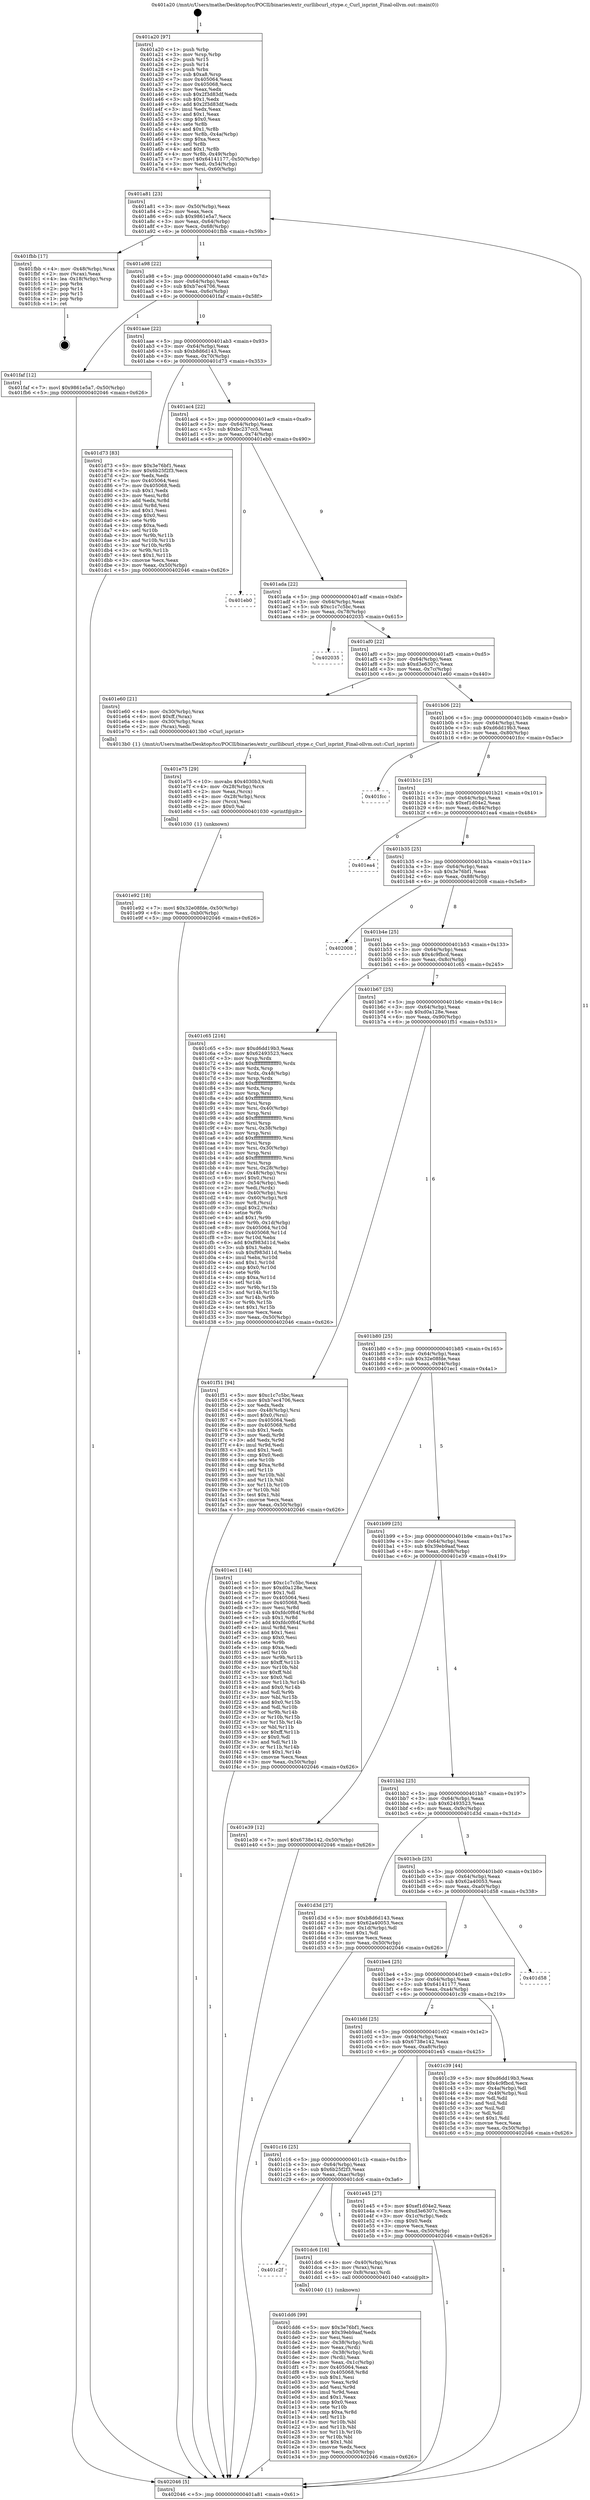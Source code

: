 digraph "0x401a20" {
  label = "0x401a20 (/mnt/c/Users/mathe/Desktop/tcc/POCII/binaries/extr_curllibcurl_ctype.c_Curl_isprint_Final-ollvm.out::main(0))"
  labelloc = "t"
  node[shape=record]

  Entry [label="",width=0.3,height=0.3,shape=circle,fillcolor=black,style=filled]
  "0x401a81" [label="{
     0x401a81 [23]\l
     | [instrs]\l
     &nbsp;&nbsp;0x401a81 \<+3\>: mov -0x50(%rbp),%eax\l
     &nbsp;&nbsp;0x401a84 \<+2\>: mov %eax,%ecx\l
     &nbsp;&nbsp;0x401a86 \<+6\>: sub $0x9861e5a7,%ecx\l
     &nbsp;&nbsp;0x401a8c \<+3\>: mov %eax,-0x64(%rbp)\l
     &nbsp;&nbsp;0x401a8f \<+3\>: mov %ecx,-0x68(%rbp)\l
     &nbsp;&nbsp;0x401a92 \<+6\>: je 0000000000401fbb \<main+0x59b\>\l
  }"]
  "0x401fbb" [label="{
     0x401fbb [17]\l
     | [instrs]\l
     &nbsp;&nbsp;0x401fbb \<+4\>: mov -0x48(%rbp),%rax\l
     &nbsp;&nbsp;0x401fbf \<+2\>: mov (%rax),%eax\l
     &nbsp;&nbsp;0x401fc1 \<+4\>: lea -0x18(%rbp),%rsp\l
     &nbsp;&nbsp;0x401fc5 \<+1\>: pop %rbx\l
     &nbsp;&nbsp;0x401fc6 \<+2\>: pop %r14\l
     &nbsp;&nbsp;0x401fc8 \<+2\>: pop %r15\l
     &nbsp;&nbsp;0x401fca \<+1\>: pop %rbp\l
     &nbsp;&nbsp;0x401fcb \<+1\>: ret\l
  }"]
  "0x401a98" [label="{
     0x401a98 [22]\l
     | [instrs]\l
     &nbsp;&nbsp;0x401a98 \<+5\>: jmp 0000000000401a9d \<main+0x7d\>\l
     &nbsp;&nbsp;0x401a9d \<+3\>: mov -0x64(%rbp),%eax\l
     &nbsp;&nbsp;0x401aa0 \<+5\>: sub $0xb7ec4706,%eax\l
     &nbsp;&nbsp;0x401aa5 \<+3\>: mov %eax,-0x6c(%rbp)\l
     &nbsp;&nbsp;0x401aa8 \<+6\>: je 0000000000401faf \<main+0x58f\>\l
  }"]
  Exit [label="",width=0.3,height=0.3,shape=circle,fillcolor=black,style=filled,peripheries=2]
  "0x401faf" [label="{
     0x401faf [12]\l
     | [instrs]\l
     &nbsp;&nbsp;0x401faf \<+7\>: movl $0x9861e5a7,-0x50(%rbp)\l
     &nbsp;&nbsp;0x401fb6 \<+5\>: jmp 0000000000402046 \<main+0x626\>\l
  }"]
  "0x401aae" [label="{
     0x401aae [22]\l
     | [instrs]\l
     &nbsp;&nbsp;0x401aae \<+5\>: jmp 0000000000401ab3 \<main+0x93\>\l
     &nbsp;&nbsp;0x401ab3 \<+3\>: mov -0x64(%rbp),%eax\l
     &nbsp;&nbsp;0x401ab6 \<+5\>: sub $0xb8d6d143,%eax\l
     &nbsp;&nbsp;0x401abb \<+3\>: mov %eax,-0x70(%rbp)\l
     &nbsp;&nbsp;0x401abe \<+6\>: je 0000000000401d73 \<main+0x353\>\l
  }"]
  "0x401e92" [label="{
     0x401e92 [18]\l
     | [instrs]\l
     &nbsp;&nbsp;0x401e92 \<+7\>: movl $0x32e08fde,-0x50(%rbp)\l
     &nbsp;&nbsp;0x401e99 \<+6\>: mov %eax,-0xb0(%rbp)\l
     &nbsp;&nbsp;0x401e9f \<+5\>: jmp 0000000000402046 \<main+0x626\>\l
  }"]
  "0x401d73" [label="{
     0x401d73 [83]\l
     | [instrs]\l
     &nbsp;&nbsp;0x401d73 \<+5\>: mov $0x3e76bf1,%eax\l
     &nbsp;&nbsp;0x401d78 \<+5\>: mov $0x6b25f2f3,%ecx\l
     &nbsp;&nbsp;0x401d7d \<+2\>: xor %edx,%edx\l
     &nbsp;&nbsp;0x401d7f \<+7\>: mov 0x405064,%esi\l
     &nbsp;&nbsp;0x401d86 \<+7\>: mov 0x405068,%edi\l
     &nbsp;&nbsp;0x401d8d \<+3\>: sub $0x1,%edx\l
     &nbsp;&nbsp;0x401d90 \<+3\>: mov %esi,%r8d\l
     &nbsp;&nbsp;0x401d93 \<+3\>: add %edx,%r8d\l
     &nbsp;&nbsp;0x401d96 \<+4\>: imul %r8d,%esi\l
     &nbsp;&nbsp;0x401d9a \<+3\>: and $0x1,%esi\l
     &nbsp;&nbsp;0x401d9d \<+3\>: cmp $0x0,%esi\l
     &nbsp;&nbsp;0x401da0 \<+4\>: sete %r9b\l
     &nbsp;&nbsp;0x401da4 \<+3\>: cmp $0xa,%edi\l
     &nbsp;&nbsp;0x401da7 \<+4\>: setl %r10b\l
     &nbsp;&nbsp;0x401dab \<+3\>: mov %r9b,%r11b\l
     &nbsp;&nbsp;0x401dae \<+3\>: and %r10b,%r11b\l
     &nbsp;&nbsp;0x401db1 \<+3\>: xor %r10b,%r9b\l
     &nbsp;&nbsp;0x401db4 \<+3\>: or %r9b,%r11b\l
     &nbsp;&nbsp;0x401db7 \<+4\>: test $0x1,%r11b\l
     &nbsp;&nbsp;0x401dbb \<+3\>: cmovne %ecx,%eax\l
     &nbsp;&nbsp;0x401dbe \<+3\>: mov %eax,-0x50(%rbp)\l
     &nbsp;&nbsp;0x401dc1 \<+5\>: jmp 0000000000402046 \<main+0x626\>\l
  }"]
  "0x401ac4" [label="{
     0x401ac4 [22]\l
     | [instrs]\l
     &nbsp;&nbsp;0x401ac4 \<+5\>: jmp 0000000000401ac9 \<main+0xa9\>\l
     &nbsp;&nbsp;0x401ac9 \<+3\>: mov -0x64(%rbp),%eax\l
     &nbsp;&nbsp;0x401acc \<+5\>: sub $0xbc237cc5,%eax\l
     &nbsp;&nbsp;0x401ad1 \<+3\>: mov %eax,-0x74(%rbp)\l
     &nbsp;&nbsp;0x401ad4 \<+6\>: je 0000000000401eb0 \<main+0x490\>\l
  }"]
  "0x401e75" [label="{
     0x401e75 [29]\l
     | [instrs]\l
     &nbsp;&nbsp;0x401e75 \<+10\>: movabs $0x4030b3,%rdi\l
     &nbsp;&nbsp;0x401e7f \<+4\>: mov -0x28(%rbp),%rcx\l
     &nbsp;&nbsp;0x401e83 \<+2\>: mov %eax,(%rcx)\l
     &nbsp;&nbsp;0x401e85 \<+4\>: mov -0x28(%rbp),%rcx\l
     &nbsp;&nbsp;0x401e89 \<+2\>: mov (%rcx),%esi\l
     &nbsp;&nbsp;0x401e8b \<+2\>: mov $0x0,%al\l
     &nbsp;&nbsp;0x401e8d \<+5\>: call 0000000000401030 \<printf@plt\>\l
     | [calls]\l
     &nbsp;&nbsp;0x401030 \{1\} (unknown)\l
  }"]
  "0x401eb0" [label="{
     0x401eb0\l
  }", style=dashed]
  "0x401ada" [label="{
     0x401ada [22]\l
     | [instrs]\l
     &nbsp;&nbsp;0x401ada \<+5\>: jmp 0000000000401adf \<main+0xbf\>\l
     &nbsp;&nbsp;0x401adf \<+3\>: mov -0x64(%rbp),%eax\l
     &nbsp;&nbsp;0x401ae2 \<+5\>: sub $0xc1c7c5bc,%eax\l
     &nbsp;&nbsp;0x401ae7 \<+3\>: mov %eax,-0x78(%rbp)\l
     &nbsp;&nbsp;0x401aea \<+6\>: je 0000000000402035 \<main+0x615\>\l
  }"]
  "0x401dd6" [label="{
     0x401dd6 [99]\l
     | [instrs]\l
     &nbsp;&nbsp;0x401dd6 \<+5\>: mov $0x3e76bf1,%ecx\l
     &nbsp;&nbsp;0x401ddb \<+5\>: mov $0x39eb9aaf,%edx\l
     &nbsp;&nbsp;0x401de0 \<+2\>: xor %esi,%esi\l
     &nbsp;&nbsp;0x401de2 \<+4\>: mov -0x38(%rbp),%rdi\l
     &nbsp;&nbsp;0x401de6 \<+2\>: mov %eax,(%rdi)\l
     &nbsp;&nbsp;0x401de8 \<+4\>: mov -0x38(%rbp),%rdi\l
     &nbsp;&nbsp;0x401dec \<+2\>: mov (%rdi),%eax\l
     &nbsp;&nbsp;0x401dee \<+3\>: mov %eax,-0x1c(%rbp)\l
     &nbsp;&nbsp;0x401df1 \<+7\>: mov 0x405064,%eax\l
     &nbsp;&nbsp;0x401df8 \<+8\>: mov 0x405068,%r8d\l
     &nbsp;&nbsp;0x401e00 \<+3\>: sub $0x1,%esi\l
     &nbsp;&nbsp;0x401e03 \<+3\>: mov %eax,%r9d\l
     &nbsp;&nbsp;0x401e06 \<+3\>: add %esi,%r9d\l
     &nbsp;&nbsp;0x401e09 \<+4\>: imul %r9d,%eax\l
     &nbsp;&nbsp;0x401e0d \<+3\>: and $0x1,%eax\l
     &nbsp;&nbsp;0x401e10 \<+3\>: cmp $0x0,%eax\l
     &nbsp;&nbsp;0x401e13 \<+4\>: sete %r10b\l
     &nbsp;&nbsp;0x401e17 \<+4\>: cmp $0xa,%r8d\l
     &nbsp;&nbsp;0x401e1b \<+4\>: setl %r11b\l
     &nbsp;&nbsp;0x401e1f \<+3\>: mov %r10b,%bl\l
     &nbsp;&nbsp;0x401e22 \<+3\>: and %r11b,%bl\l
     &nbsp;&nbsp;0x401e25 \<+3\>: xor %r11b,%r10b\l
     &nbsp;&nbsp;0x401e28 \<+3\>: or %r10b,%bl\l
     &nbsp;&nbsp;0x401e2b \<+3\>: test $0x1,%bl\l
     &nbsp;&nbsp;0x401e2e \<+3\>: cmovne %edx,%ecx\l
     &nbsp;&nbsp;0x401e31 \<+3\>: mov %ecx,-0x50(%rbp)\l
     &nbsp;&nbsp;0x401e34 \<+5\>: jmp 0000000000402046 \<main+0x626\>\l
  }"]
  "0x402035" [label="{
     0x402035\l
  }", style=dashed]
  "0x401af0" [label="{
     0x401af0 [22]\l
     | [instrs]\l
     &nbsp;&nbsp;0x401af0 \<+5\>: jmp 0000000000401af5 \<main+0xd5\>\l
     &nbsp;&nbsp;0x401af5 \<+3\>: mov -0x64(%rbp),%eax\l
     &nbsp;&nbsp;0x401af8 \<+5\>: sub $0xd3e6307c,%eax\l
     &nbsp;&nbsp;0x401afd \<+3\>: mov %eax,-0x7c(%rbp)\l
     &nbsp;&nbsp;0x401b00 \<+6\>: je 0000000000401e60 \<main+0x440\>\l
  }"]
  "0x401c2f" [label="{
     0x401c2f\l
  }", style=dashed]
  "0x401e60" [label="{
     0x401e60 [21]\l
     | [instrs]\l
     &nbsp;&nbsp;0x401e60 \<+4\>: mov -0x30(%rbp),%rax\l
     &nbsp;&nbsp;0x401e64 \<+6\>: movl $0xff,(%rax)\l
     &nbsp;&nbsp;0x401e6a \<+4\>: mov -0x30(%rbp),%rax\l
     &nbsp;&nbsp;0x401e6e \<+2\>: mov (%rax),%edi\l
     &nbsp;&nbsp;0x401e70 \<+5\>: call 00000000004013b0 \<Curl_isprint\>\l
     | [calls]\l
     &nbsp;&nbsp;0x4013b0 \{1\} (/mnt/c/Users/mathe/Desktop/tcc/POCII/binaries/extr_curllibcurl_ctype.c_Curl_isprint_Final-ollvm.out::Curl_isprint)\l
  }"]
  "0x401b06" [label="{
     0x401b06 [22]\l
     | [instrs]\l
     &nbsp;&nbsp;0x401b06 \<+5\>: jmp 0000000000401b0b \<main+0xeb\>\l
     &nbsp;&nbsp;0x401b0b \<+3\>: mov -0x64(%rbp),%eax\l
     &nbsp;&nbsp;0x401b0e \<+5\>: sub $0xd6dd19b3,%eax\l
     &nbsp;&nbsp;0x401b13 \<+3\>: mov %eax,-0x80(%rbp)\l
     &nbsp;&nbsp;0x401b16 \<+6\>: je 0000000000401fcc \<main+0x5ac\>\l
  }"]
  "0x401dc6" [label="{
     0x401dc6 [16]\l
     | [instrs]\l
     &nbsp;&nbsp;0x401dc6 \<+4\>: mov -0x40(%rbp),%rax\l
     &nbsp;&nbsp;0x401dca \<+3\>: mov (%rax),%rax\l
     &nbsp;&nbsp;0x401dcd \<+4\>: mov 0x8(%rax),%rdi\l
     &nbsp;&nbsp;0x401dd1 \<+5\>: call 0000000000401040 \<atoi@plt\>\l
     | [calls]\l
     &nbsp;&nbsp;0x401040 \{1\} (unknown)\l
  }"]
  "0x401fcc" [label="{
     0x401fcc\l
  }", style=dashed]
  "0x401b1c" [label="{
     0x401b1c [25]\l
     | [instrs]\l
     &nbsp;&nbsp;0x401b1c \<+5\>: jmp 0000000000401b21 \<main+0x101\>\l
     &nbsp;&nbsp;0x401b21 \<+3\>: mov -0x64(%rbp),%eax\l
     &nbsp;&nbsp;0x401b24 \<+5\>: sub $0xef1d04e2,%eax\l
     &nbsp;&nbsp;0x401b29 \<+6\>: mov %eax,-0x84(%rbp)\l
     &nbsp;&nbsp;0x401b2f \<+6\>: je 0000000000401ea4 \<main+0x484\>\l
  }"]
  "0x401c16" [label="{
     0x401c16 [25]\l
     | [instrs]\l
     &nbsp;&nbsp;0x401c16 \<+5\>: jmp 0000000000401c1b \<main+0x1fb\>\l
     &nbsp;&nbsp;0x401c1b \<+3\>: mov -0x64(%rbp),%eax\l
     &nbsp;&nbsp;0x401c1e \<+5\>: sub $0x6b25f2f3,%eax\l
     &nbsp;&nbsp;0x401c23 \<+6\>: mov %eax,-0xac(%rbp)\l
     &nbsp;&nbsp;0x401c29 \<+6\>: je 0000000000401dc6 \<main+0x3a6\>\l
  }"]
  "0x401ea4" [label="{
     0x401ea4\l
  }", style=dashed]
  "0x401b35" [label="{
     0x401b35 [25]\l
     | [instrs]\l
     &nbsp;&nbsp;0x401b35 \<+5\>: jmp 0000000000401b3a \<main+0x11a\>\l
     &nbsp;&nbsp;0x401b3a \<+3\>: mov -0x64(%rbp),%eax\l
     &nbsp;&nbsp;0x401b3d \<+5\>: sub $0x3e76bf1,%eax\l
     &nbsp;&nbsp;0x401b42 \<+6\>: mov %eax,-0x88(%rbp)\l
     &nbsp;&nbsp;0x401b48 \<+6\>: je 0000000000402008 \<main+0x5e8\>\l
  }"]
  "0x401e45" [label="{
     0x401e45 [27]\l
     | [instrs]\l
     &nbsp;&nbsp;0x401e45 \<+5\>: mov $0xef1d04e2,%eax\l
     &nbsp;&nbsp;0x401e4a \<+5\>: mov $0xd3e6307c,%ecx\l
     &nbsp;&nbsp;0x401e4f \<+3\>: mov -0x1c(%rbp),%edx\l
     &nbsp;&nbsp;0x401e52 \<+3\>: cmp $0x0,%edx\l
     &nbsp;&nbsp;0x401e55 \<+3\>: cmove %ecx,%eax\l
     &nbsp;&nbsp;0x401e58 \<+3\>: mov %eax,-0x50(%rbp)\l
     &nbsp;&nbsp;0x401e5b \<+5\>: jmp 0000000000402046 \<main+0x626\>\l
  }"]
  "0x402008" [label="{
     0x402008\l
  }", style=dashed]
  "0x401b4e" [label="{
     0x401b4e [25]\l
     | [instrs]\l
     &nbsp;&nbsp;0x401b4e \<+5\>: jmp 0000000000401b53 \<main+0x133\>\l
     &nbsp;&nbsp;0x401b53 \<+3\>: mov -0x64(%rbp),%eax\l
     &nbsp;&nbsp;0x401b56 \<+5\>: sub $0x4c9fbcd,%eax\l
     &nbsp;&nbsp;0x401b5b \<+6\>: mov %eax,-0x8c(%rbp)\l
     &nbsp;&nbsp;0x401b61 \<+6\>: je 0000000000401c65 \<main+0x245\>\l
  }"]
  "0x401a20" [label="{
     0x401a20 [97]\l
     | [instrs]\l
     &nbsp;&nbsp;0x401a20 \<+1\>: push %rbp\l
     &nbsp;&nbsp;0x401a21 \<+3\>: mov %rsp,%rbp\l
     &nbsp;&nbsp;0x401a24 \<+2\>: push %r15\l
     &nbsp;&nbsp;0x401a26 \<+2\>: push %r14\l
     &nbsp;&nbsp;0x401a28 \<+1\>: push %rbx\l
     &nbsp;&nbsp;0x401a29 \<+7\>: sub $0xa8,%rsp\l
     &nbsp;&nbsp;0x401a30 \<+7\>: mov 0x405064,%eax\l
     &nbsp;&nbsp;0x401a37 \<+7\>: mov 0x405068,%ecx\l
     &nbsp;&nbsp;0x401a3e \<+2\>: mov %eax,%edx\l
     &nbsp;&nbsp;0x401a40 \<+6\>: sub $0x2f3d83df,%edx\l
     &nbsp;&nbsp;0x401a46 \<+3\>: sub $0x1,%edx\l
     &nbsp;&nbsp;0x401a49 \<+6\>: add $0x2f3d83df,%edx\l
     &nbsp;&nbsp;0x401a4f \<+3\>: imul %edx,%eax\l
     &nbsp;&nbsp;0x401a52 \<+3\>: and $0x1,%eax\l
     &nbsp;&nbsp;0x401a55 \<+3\>: cmp $0x0,%eax\l
     &nbsp;&nbsp;0x401a58 \<+4\>: sete %r8b\l
     &nbsp;&nbsp;0x401a5c \<+4\>: and $0x1,%r8b\l
     &nbsp;&nbsp;0x401a60 \<+4\>: mov %r8b,-0x4a(%rbp)\l
     &nbsp;&nbsp;0x401a64 \<+3\>: cmp $0xa,%ecx\l
     &nbsp;&nbsp;0x401a67 \<+4\>: setl %r8b\l
     &nbsp;&nbsp;0x401a6b \<+4\>: and $0x1,%r8b\l
     &nbsp;&nbsp;0x401a6f \<+4\>: mov %r8b,-0x49(%rbp)\l
     &nbsp;&nbsp;0x401a73 \<+7\>: movl $0x64141177,-0x50(%rbp)\l
     &nbsp;&nbsp;0x401a7a \<+3\>: mov %edi,-0x54(%rbp)\l
     &nbsp;&nbsp;0x401a7d \<+4\>: mov %rsi,-0x60(%rbp)\l
  }"]
  "0x401c65" [label="{
     0x401c65 [216]\l
     | [instrs]\l
     &nbsp;&nbsp;0x401c65 \<+5\>: mov $0xd6dd19b3,%eax\l
     &nbsp;&nbsp;0x401c6a \<+5\>: mov $0x62493523,%ecx\l
     &nbsp;&nbsp;0x401c6f \<+3\>: mov %rsp,%rdx\l
     &nbsp;&nbsp;0x401c72 \<+4\>: add $0xfffffffffffffff0,%rdx\l
     &nbsp;&nbsp;0x401c76 \<+3\>: mov %rdx,%rsp\l
     &nbsp;&nbsp;0x401c79 \<+4\>: mov %rdx,-0x48(%rbp)\l
     &nbsp;&nbsp;0x401c7d \<+3\>: mov %rsp,%rdx\l
     &nbsp;&nbsp;0x401c80 \<+4\>: add $0xfffffffffffffff0,%rdx\l
     &nbsp;&nbsp;0x401c84 \<+3\>: mov %rdx,%rsp\l
     &nbsp;&nbsp;0x401c87 \<+3\>: mov %rsp,%rsi\l
     &nbsp;&nbsp;0x401c8a \<+4\>: add $0xfffffffffffffff0,%rsi\l
     &nbsp;&nbsp;0x401c8e \<+3\>: mov %rsi,%rsp\l
     &nbsp;&nbsp;0x401c91 \<+4\>: mov %rsi,-0x40(%rbp)\l
     &nbsp;&nbsp;0x401c95 \<+3\>: mov %rsp,%rsi\l
     &nbsp;&nbsp;0x401c98 \<+4\>: add $0xfffffffffffffff0,%rsi\l
     &nbsp;&nbsp;0x401c9c \<+3\>: mov %rsi,%rsp\l
     &nbsp;&nbsp;0x401c9f \<+4\>: mov %rsi,-0x38(%rbp)\l
     &nbsp;&nbsp;0x401ca3 \<+3\>: mov %rsp,%rsi\l
     &nbsp;&nbsp;0x401ca6 \<+4\>: add $0xfffffffffffffff0,%rsi\l
     &nbsp;&nbsp;0x401caa \<+3\>: mov %rsi,%rsp\l
     &nbsp;&nbsp;0x401cad \<+4\>: mov %rsi,-0x30(%rbp)\l
     &nbsp;&nbsp;0x401cb1 \<+3\>: mov %rsp,%rsi\l
     &nbsp;&nbsp;0x401cb4 \<+4\>: add $0xfffffffffffffff0,%rsi\l
     &nbsp;&nbsp;0x401cb8 \<+3\>: mov %rsi,%rsp\l
     &nbsp;&nbsp;0x401cbb \<+4\>: mov %rsi,-0x28(%rbp)\l
     &nbsp;&nbsp;0x401cbf \<+4\>: mov -0x48(%rbp),%rsi\l
     &nbsp;&nbsp;0x401cc3 \<+6\>: movl $0x0,(%rsi)\l
     &nbsp;&nbsp;0x401cc9 \<+3\>: mov -0x54(%rbp),%edi\l
     &nbsp;&nbsp;0x401ccc \<+2\>: mov %edi,(%rdx)\l
     &nbsp;&nbsp;0x401cce \<+4\>: mov -0x40(%rbp),%rsi\l
     &nbsp;&nbsp;0x401cd2 \<+4\>: mov -0x60(%rbp),%r8\l
     &nbsp;&nbsp;0x401cd6 \<+3\>: mov %r8,(%rsi)\l
     &nbsp;&nbsp;0x401cd9 \<+3\>: cmpl $0x2,(%rdx)\l
     &nbsp;&nbsp;0x401cdc \<+4\>: setne %r9b\l
     &nbsp;&nbsp;0x401ce0 \<+4\>: and $0x1,%r9b\l
     &nbsp;&nbsp;0x401ce4 \<+4\>: mov %r9b,-0x1d(%rbp)\l
     &nbsp;&nbsp;0x401ce8 \<+8\>: mov 0x405064,%r10d\l
     &nbsp;&nbsp;0x401cf0 \<+8\>: mov 0x405068,%r11d\l
     &nbsp;&nbsp;0x401cf8 \<+3\>: mov %r10d,%ebx\l
     &nbsp;&nbsp;0x401cfb \<+6\>: add $0xf983d11d,%ebx\l
     &nbsp;&nbsp;0x401d01 \<+3\>: sub $0x1,%ebx\l
     &nbsp;&nbsp;0x401d04 \<+6\>: sub $0xf983d11d,%ebx\l
     &nbsp;&nbsp;0x401d0a \<+4\>: imul %ebx,%r10d\l
     &nbsp;&nbsp;0x401d0e \<+4\>: and $0x1,%r10d\l
     &nbsp;&nbsp;0x401d12 \<+4\>: cmp $0x0,%r10d\l
     &nbsp;&nbsp;0x401d16 \<+4\>: sete %r9b\l
     &nbsp;&nbsp;0x401d1a \<+4\>: cmp $0xa,%r11d\l
     &nbsp;&nbsp;0x401d1e \<+4\>: setl %r14b\l
     &nbsp;&nbsp;0x401d22 \<+3\>: mov %r9b,%r15b\l
     &nbsp;&nbsp;0x401d25 \<+3\>: and %r14b,%r15b\l
     &nbsp;&nbsp;0x401d28 \<+3\>: xor %r14b,%r9b\l
     &nbsp;&nbsp;0x401d2b \<+3\>: or %r9b,%r15b\l
     &nbsp;&nbsp;0x401d2e \<+4\>: test $0x1,%r15b\l
     &nbsp;&nbsp;0x401d32 \<+3\>: cmovne %ecx,%eax\l
     &nbsp;&nbsp;0x401d35 \<+3\>: mov %eax,-0x50(%rbp)\l
     &nbsp;&nbsp;0x401d38 \<+5\>: jmp 0000000000402046 \<main+0x626\>\l
  }"]
  "0x401b67" [label="{
     0x401b67 [25]\l
     | [instrs]\l
     &nbsp;&nbsp;0x401b67 \<+5\>: jmp 0000000000401b6c \<main+0x14c\>\l
     &nbsp;&nbsp;0x401b6c \<+3\>: mov -0x64(%rbp),%eax\l
     &nbsp;&nbsp;0x401b6f \<+5\>: sub $0xd0a128e,%eax\l
     &nbsp;&nbsp;0x401b74 \<+6\>: mov %eax,-0x90(%rbp)\l
     &nbsp;&nbsp;0x401b7a \<+6\>: je 0000000000401f51 \<main+0x531\>\l
  }"]
  "0x402046" [label="{
     0x402046 [5]\l
     | [instrs]\l
     &nbsp;&nbsp;0x402046 \<+5\>: jmp 0000000000401a81 \<main+0x61\>\l
  }"]
  "0x401f51" [label="{
     0x401f51 [94]\l
     | [instrs]\l
     &nbsp;&nbsp;0x401f51 \<+5\>: mov $0xc1c7c5bc,%eax\l
     &nbsp;&nbsp;0x401f56 \<+5\>: mov $0xb7ec4706,%ecx\l
     &nbsp;&nbsp;0x401f5b \<+2\>: xor %edx,%edx\l
     &nbsp;&nbsp;0x401f5d \<+4\>: mov -0x48(%rbp),%rsi\l
     &nbsp;&nbsp;0x401f61 \<+6\>: movl $0x0,(%rsi)\l
     &nbsp;&nbsp;0x401f67 \<+7\>: mov 0x405064,%edi\l
     &nbsp;&nbsp;0x401f6e \<+8\>: mov 0x405068,%r8d\l
     &nbsp;&nbsp;0x401f76 \<+3\>: sub $0x1,%edx\l
     &nbsp;&nbsp;0x401f79 \<+3\>: mov %edi,%r9d\l
     &nbsp;&nbsp;0x401f7c \<+3\>: add %edx,%r9d\l
     &nbsp;&nbsp;0x401f7f \<+4\>: imul %r9d,%edi\l
     &nbsp;&nbsp;0x401f83 \<+3\>: and $0x1,%edi\l
     &nbsp;&nbsp;0x401f86 \<+3\>: cmp $0x0,%edi\l
     &nbsp;&nbsp;0x401f89 \<+4\>: sete %r10b\l
     &nbsp;&nbsp;0x401f8d \<+4\>: cmp $0xa,%r8d\l
     &nbsp;&nbsp;0x401f91 \<+4\>: setl %r11b\l
     &nbsp;&nbsp;0x401f95 \<+3\>: mov %r10b,%bl\l
     &nbsp;&nbsp;0x401f98 \<+3\>: and %r11b,%bl\l
     &nbsp;&nbsp;0x401f9b \<+3\>: xor %r11b,%r10b\l
     &nbsp;&nbsp;0x401f9e \<+3\>: or %r10b,%bl\l
     &nbsp;&nbsp;0x401fa1 \<+3\>: test $0x1,%bl\l
     &nbsp;&nbsp;0x401fa4 \<+3\>: cmovne %ecx,%eax\l
     &nbsp;&nbsp;0x401fa7 \<+3\>: mov %eax,-0x50(%rbp)\l
     &nbsp;&nbsp;0x401faa \<+5\>: jmp 0000000000402046 \<main+0x626\>\l
  }"]
  "0x401b80" [label="{
     0x401b80 [25]\l
     | [instrs]\l
     &nbsp;&nbsp;0x401b80 \<+5\>: jmp 0000000000401b85 \<main+0x165\>\l
     &nbsp;&nbsp;0x401b85 \<+3\>: mov -0x64(%rbp),%eax\l
     &nbsp;&nbsp;0x401b88 \<+5\>: sub $0x32e08fde,%eax\l
     &nbsp;&nbsp;0x401b8d \<+6\>: mov %eax,-0x94(%rbp)\l
     &nbsp;&nbsp;0x401b93 \<+6\>: je 0000000000401ec1 \<main+0x4a1\>\l
  }"]
  "0x401bfd" [label="{
     0x401bfd [25]\l
     | [instrs]\l
     &nbsp;&nbsp;0x401bfd \<+5\>: jmp 0000000000401c02 \<main+0x1e2\>\l
     &nbsp;&nbsp;0x401c02 \<+3\>: mov -0x64(%rbp),%eax\l
     &nbsp;&nbsp;0x401c05 \<+5\>: sub $0x6738e142,%eax\l
     &nbsp;&nbsp;0x401c0a \<+6\>: mov %eax,-0xa8(%rbp)\l
     &nbsp;&nbsp;0x401c10 \<+6\>: je 0000000000401e45 \<main+0x425\>\l
  }"]
  "0x401ec1" [label="{
     0x401ec1 [144]\l
     | [instrs]\l
     &nbsp;&nbsp;0x401ec1 \<+5\>: mov $0xc1c7c5bc,%eax\l
     &nbsp;&nbsp;0x401ec6 \<+5\>: mov $0xd0a128e,%ecx\l
     &nbsp;&nbsp;0x401ecb \<+2\>: mov $0x1,%dl\l
     &nbsp;&nbsp;0x401ecd \<+7\>: mov 0x405064,%esi\l
     &nbsp;&nbsp;0x401ed4 \<+7\>: mov 0x405068,%edi\l
     &nbsp;&nbsp;0x401edb \<+3\>: mov %esi,%r8d\l
     &nbsp;&nbsp;0x401ede \<+7\>: sub $0xfdc0f64f,%r8d\l
     &nbsp;&nbsp;0x401ee5 \<+4\>: sub $0x1,%r8d\l
     &nbsp;&nbsp;0x401ee9 \<+7\>: add $0xfdc0f64f,%r8d\l
     &nbsp;&nbsp;0x401ef0 \<+4\>: imul %r8d,%esi\l
     &nbsp;&nbsp;0x401ef4 \<+3\>: and $0x1,%esi\l
     &nbsp;&nbsp;0x401ef7 \<+3\>: cmp $0x0,%esi\l
     &nbsp;&nbsp;0x401efa \<+4\>: sete %r9b\l
     &nbsp;&nbsp;0x401efe \<+3\>: cmp $0xa,%edi\l
     &nbsp;&nbsp;0x401f01 \<+4\>: setl %r10b\l
     &nbsp;&nbsp;0x401f05 \<+3\>: mov %r9b,%r11b\l
     &nbsp;&nbsp;0x401f08 \<+4\>: xor $0xff,%r11b\l
     &nbsp;&nbsp;0x401f0c \<+3\>: mov %r10b,%bl\l
     &nbsp;&nbsp;0x401f0f \<+3\>: xor $0xff,%bl\l
     &nbsp;&nbsp;0x401f12 \<+3\>: xor $0x0,%dl\l
     &nbsp;&nbsp;0x401f15 \<+3\>: mov %r11b,%r14b\l
     &nbsp;&nbsp;0x401f18 \<+4\>: and $0x0,%r14b\l
     &nbsp;&nbsp;0x401f1c \<+3\>: and %dl,%r9b\l
     &nbsp;&nbsp;0x401f1f \<+3\>: mov %bl,%r15b\l
     &nbsp;&nbsp;0x401f22 \<+4\>: and $0x0,%r15b\l
     &nbsp;&nbsp;0x401f26 \<+3\>: and %dl,%r10b\l
     &nbsp;&nbsp;0x401f29 \<+3\>: or %r9b,%r14b\l
     &nbsp;&nbsp;0x401f2c \<+3\>: or %r10b,%r15b\l
     &nbsp;&nbsp;0x401f2f \<+3\>: xor %r15b,%r14b\l
     &nbsp;&nbsp;0x401f32 \<+3\>: or %bl,%r11b\l
     &nbsp;&nbsp;0x401f35 \<+4\>: xor $0xff,%r11b\l
     &nbsp;&nbsp;0x401f39 \<+3\>: or $0x0,%dl\l
     &nbsp;&nbsp;0x401f3c \<+3\>: and %dl,%r11b\l
     &nbsp;&nbsp;0x401f3f \<+3\>: or %r11b,%r14b\l
     &nbsp;&nbsp;0x401f42 \<+4\>: test $0x1,%r14b\l
     &nbsp;&nbsp;0x401f46 \<+3\>: cmovne %ecx,%eax\l
     &nbsp;&nbsp;0x401f49 \<+3\>: mov %eax,-0x50(%rbp)\l
     &nbsp;&nbsp;0x401f4c \<+5\>: jmp 0000000000402046 \<main+0x626\>\l
  }"]
  "0x401b99" [label="{
     0x401b99 [25]\l
     | [instrs]\l
     &nbsp;&nbsp;0x401b99 \<+5\>: jmp 0000000000401b9e \<main+0x17e\>\l
     &nbsp;&nbsp;0x401b9e \<+3\>: mov -0x64(%rbp),%eax\l
     &nbsp;&nbsp;0x401ba1 \<+5\>: sub $0x39eb9aaf,%eax\l
     &nbsp;&nbsp;0x401ba6 \<+6\>: mov %eax,-0x98(%rbp)\l
     &nbsp;&nbsp;0x401bac \<+6\>: je 0000000000401e39 \<main+0x419\>\l
  }"]
  "0x401c39" [label="{
     0x401c39 [44]\l
     | [instrs]\l
     &nbsp;&nbsp;0x401c39 \<+5\>: mov $0xd6dd19b3,%eax\l
     &nbsp;&nbsp;0x401c3e \<+5\>: mov $0x4c9fbcd,%ecx\l
     &nbsp;&nbsp;0x401c43 \<+3\>: mov -0x4a(%rbp),%dl\l
     &nbsp;&nbsp;0x401c46 \<+4\>: mov -0x49(%rbp),%sil\l
     &nbsp;&nbsp;0x401c4a \<+3\>: mov %dl,%dil\l
     &nbsp;&nbsp;0x401c4d \<+3\>: and %sil,%dil\l
     &nbsp;&nbsp;0x401c50 \<+3\>: xor %sil,%dl\l
     &nbsp;&nbsp;0x401c53 \<+3\>: or %dl,%dil\l
     &nbsp;&nbsp;0x401c56 \<+4\>: test $0x1,%dil\l
     &nbsp;&nbsp;0x401c5a \<+3\>: cmovne %ecx,%eax\l
     &nbsp;&nbsp;0x401c5d \<+3\>: mov %eax,-0x50(%rbp)\l
     &nbsp;&nbsp;0x401c60 \<+5\>: jmp 0000000000402046 \<main+0x626\>\l
  }"]
  "0x401e39" [label="{
     0x401e39 [12]\l
     | [instrs]\l
     &nbsp;&nbsp;0x401e39 \<+7\>: movl $0x6738e142,-0x50(%rbp)\l
     &nbsp;&nbsp;0x401e40 \<+5\>: jmp 0000000000402046 \<main+0x626\>\l
  }"]
  "0x401bb2" [label="{
     0x401bb2 [25]\l
     | [instrs]\l
     &nbsp;&nbsp;0x401bb2 \<+5\>: jmp 0000000000401bb7 \<main+0x197\>\l
     &nbsp;&nbsp;0x401bb7 \<+3\>: mov -0x64(%rbp),%eax\l
     &nbsp;&nbsp;0x401bba \<+5\>: sub $0x62493523,%eax\l
     &nbsp;&nbsp;0x401bbf \<+6\>: mov %eax,-0x9c(%rbp)\l
     &nbsp;&nbsp;0x401bc5 \<+6\>: je 0000000000401d3d \<main+0x31d\>\l
  }"]
  "0x401be4" [label="{
     0x401be4 [25]\l
     | [instrs]\l
     &nbsp;&nbsp;0x401be4 \<+5\>: jmp 0000000000401be9 \<main+0x1c9\>\l
     &nbsp;&nbsp;0x401be9 \<+3\>: mov -0x64(%rbp),%eax\l
     &nbsp;&nbsp;0x401bec \<+5\>: sub $0x64141177,%eax\l
     &nbsp;&nbsp;0x401bf1 \<+6\>: mov %eax,-0xa4(%rbp)\l
     &nbsp;&nbsp;0x401bf7 \<+6\>: je 0000000000401c39 \<main+0x219\>\l
  }"]
  "0x401d3d" [label="{
     0x401d3d [27]\l
     | [instrs]\l
     &nbsp;&nbsp;0x401d3d \<+5\>: mov $0xb8d6d143,%eax\l
     &nbsp;&nbsp;0x401d42 \<+5\>: mov $0x62a40053,%ecx\l
     &nbsp;&nbsp;0x401d47 \<+3\>: mov -0x1d(%rbp),%dl\l
     &nbsp;&nbsp;0x401d4a \<+3\>: test $0x1,%dl\l
     &nbsp;&nbsp;0x401d4d \<+3\>: cmovne %ecx,%eax\l
     &nbsp;&nbsp;0x401d50 \<+3\>: mov %eax,-0x50(%rbp)\l
     &nbsp;&nbsp;0x401d53 \<+5\>: jmp 0000000000402046 \<main+0x626\>\l
  }"]
  "0x401bcb" [label="{
     0x401bcb [25]\l
     | [instrs]\l
     &nbsp;&nbsp;0x401bcb \<+5\>: jmp 0000000000401bd0 \<main+0x1b0\>\l
     &nbsp;&nbsp;0x401bd0 \<+3\>: mov -0x64(%rbp),%eax\l
     &nbsp;&nbsp;0x401bd3 \<+5\>: sub $0x62a40053,%eax\l
     &nbsp;&nbsp;0x401bd8 \<+6\>: mov %eax,-0xa0(%rbp)\l
     &nbsp;&nbsp;0x401bde \<+6\>: je 0000000000401d58 \<main+0x338\>\l
  }"]
  "0x401d58" [label="{
     0x401d58\l
  }", style=dashed]
  Entry -> "0x401a20" [label=" 1"]
  "0x401a81" -> "0x401fbb" [label=" 1"]
  "0x401a81" -> "0x401a98" [label=" 11"]
  "0x401fbb" -> Exit [label=" 1"]
  "0x401a98" -> "0x401faf" [label=" 1"]
  "0x401a98" -> "0x401aae" [label=" 10"]
  "0x401faf" -> "0x402046" [label=" 1"]
  "0x401aae" -> "0x401d73" [label=" 1"]
  "0x401aae" -> "0x401ac4" [label=" 9"]
  "0x401f51" -> "0x402046" [label=" 1"]
  "0x401ac4" -> "0x401eb0" [label=" 0"]
  "0x401ac4" -> "0x401ada" [label=" 9"]
  "0x401ec1" -> "0x402046" [label=" 1"]
  "0x401ada" -> "0x402035" [label=" 0"]
  "0x401ada" -> "0x401af0" [label=" 9"]
  "0x401e92" -> "0x402046" [label=" 1"]
  "0x401af0" -> "0x401e60" [label=" 1"]
  "0x401af0" -> "0x401b06" [label=" 8"]
  "0x401e75" -> "0x401e92" [label=" 1"]
  "0x401b06" -> "0x401fcc" [label=" 0"]
  "0x401b06" -> "0x401b1c" [label=" 8"]
  "0x401e60" -> "0x401e75" [label=" 1"]
  "0x401b1c" -> "0x401ea4" [label=" 0"]
  "0x401b1c" -> "0x401b35" [label=" 8"]
  "0x401e39" -> "0x402046" [label=" 1"]
  "0x401b35" -> "0x402008" [label=" 0"]
  "0x401b35" -> "0x401b4e" [label=" 8"]
  "0x401dd6" -> "0x402046" [label=" 1"]
  "0x401b4e" -> "0x401c65" [label=" 1"]
  "0x401b4e" -> "0x401b67" [label=" 7"]
  "0x401c16" -> "0x401c2f" [label=" 0"]
  "0x401b67" -> "0x401f51" [label=" 1"]
  "0x401b67" -> "0x401b80" [label=" 6"]
  "0x401c16" -> "0x401dc6" [label=" 1"]
  "0x401b80" -> "0x401ec1" [label=" 1"]
  "0x401b80" -> "0x401b99" [label=" 5"]
  "0x401e45" -> "0x402046" [label=" 1"]
  "0x401b99" -> "0x401e39" [label=" 1"]
  "0x401b99" -> "0x401bb2" [label=" 4"]
  "0x401bfd" -> "0x401c16" [label=" 1"]
  "0x401bb2" -> "0x401d3d" [label=" 1"]
  "0x401bb2" -> "0x401bcb" [label=" 3"]
  "0x401dc6" -> "0x401dd6" [label=" 1"]
  "0x401bcb" -> "0x401d58" [label=" 0"]
  "0x401bcb" -> "0x401be4" [label=" 3"]
  "0x401bfd" -> "0x401e45" [label=" 1"]
  "0x401be4" -> "0x401c39" [label=" 1"]
  "0x401be4" -> "0x401bfd" [label=" 2"]
  "0x401c39" -> "0x402046" [label=" 1"]
  "0x401a20" -> "0x401a81" [label=" 1"]
  "0x402046" -> "0x401a81" [label=" 11"]
  "0x401c65" -> "0x402046" [label=" 1"]
  "0x401d3d" -> "0x402046" [label=" 1"]
  "0x401d73" -> "0x402046" [label=" 1"]
}
